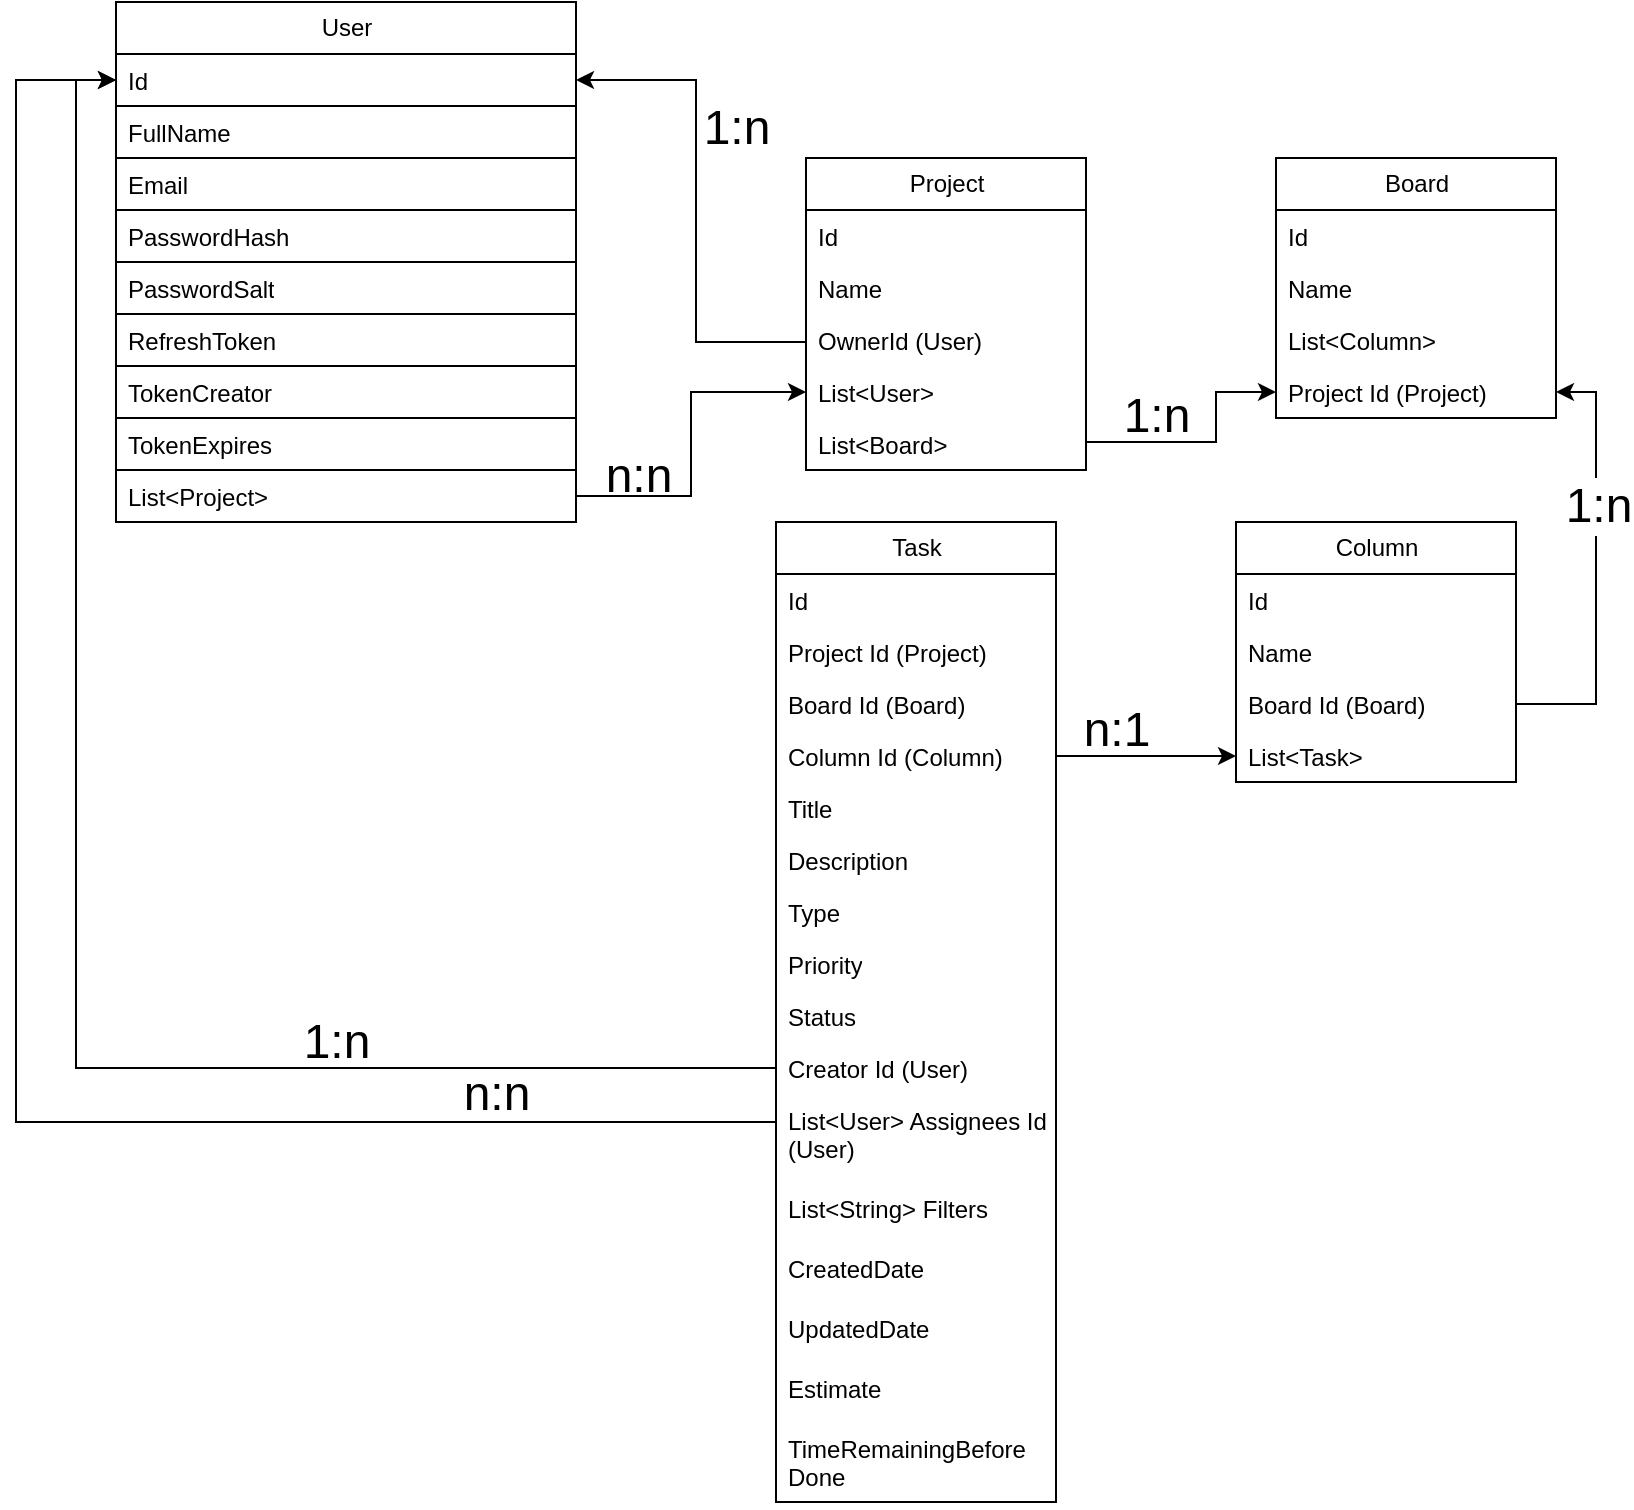 <mxfile version="20.8.16" type="device"><diagram name="Page-1" id="KJjdJIW_h6judcdQRTfZ"><mxGraphModel dx="1098" dy="828" grid="1" gridSize="10" guides="1" tooltips="1" connect="1" arrows="1" fold="1" page="1" pageScale="1" pageWidth="850" pageHeight="1100" math="0" shadow="0"><root><mxCell id="0"/><mxCell id="1" parent="0"/><mxCell id="Azxtg56yT3n8vb0oQffi-2" value="User" style="swimlane;fontStyle=0;childLayout=stackLayout;horizontal=1;startSize=26;fillColor=none;horizontalStack=0;resizeParent=1;resizeParentMax=0;resizeLast=0;collapsible=1;marginBottom=0;html=1;swimlaneFillColor=none;" parent="1" vertex="1"><mxGeometry x="80" y="50" width="230" height="260" as="geometry"/></mxCell><mxCell id="Azxtg56yT3n8vb0oQffi-3" value="Id" style="text;strokeColor=default;fillColor=none;align=left;verticalAlign=top;spacingLeft=4;spacingRight=4;overflow=hidden;rotatable=0;points=[[0,0.5],[1,0.5]];portConstraint=eastwest;whiteSpace=wrap;html=1;" parent="Azxtg56yT3n8vb0oQffi-2" vertex="1"><mxGeometry y="26" width="230" height="26" as="geometry"/></mxCell><mxCell id="Azxtg56yT3n8vb0oQffi-4" value="FullName" style="text;strokeColor=default;fillColor=none;align=left;verticalAlign=top;spacingLeft=4;spacingRight=4;overflow=hidden;rotatable=0;points=[[0,0.5],[1,0.5]];portConstraint=eastwest;whiteSpace=wrap;html=1;" parent="Azxtg56yT3n8vb0oQffi-2" vertex="1"><mxGeometry y="52" width="230" height="26" as="geometry"/></mxCell><mxCell id="Azxtg56yT3n8vb0oQffi-5" value="Email" style="text;strokeColor=default;fillColor=none;align=left;verticalAlign=top;spacingLeft=4;spacingRight=4;overflow=hidden;rotatable=0;points=[[0,0.5],[1,0.5]];portConstraint=eastwest;whiteSpace=wrap;html=1;" parent="Azxtg56yT3n8vb0oQffi-2" vertex="1"><mxGeometry y="78" width="230" height="26" as="geometry"/></mxCell><mxCell id="Azxtg56yT3n8vb0oQffi-7" value="PasswordHash" style="text;strokeColor=default;fillColor=none;align=left;verticalAlign=top;spacingLeft=4;spacingRight=4;overflow=hidden;rotatable=0;points=[[0,0.5],[1,0.5]];portConstraint=eastwest;whiteSpace=wrap;html=1;" parent="Azxtg56yT3n8vb0oQffi-2" vertex="1"><mxGeometry y="104" width="230" height="26" as="geometry"/></mxCell><mxCell id="Azxtg56yT3n8vb0oQffi-8" value="PasswordSalt" style="text;strokeColor=none;fillColor=none;align=left;verticalAlign=top;spacingLeft=4;spacingRight=4;overflow=hidden;rotatable=0;points=[[0,0.5],[1,0.5]];portConstraint=eastwest;whiteSpace=wrap;html=1;" parent="Azxtg56yT3n8vb0oQffi-2" vertex="1"><mxGeometry y="130" width="230" height="26" as="geometry"/></mxCell><mxCell id="Azxtg56yT3n8vb0oQffi-9" value="RefreshToken" style="text;strokeColor=default;fillColor=none;align=left;verticalAlign=top;spacingLeft=4;spacingRight=4;overflow=hidden;rotatable=0;points=[[0,0.5],[1,0.5]];portConstraint=eastwest;whiteSpace=wrap;html=1;" parent="Azxtg56yT3n8vb0oQffi-2" vertex="1"><mxGeometry y="156" width="230" height="26" as="geometry"/></mxCell><mxCell id="Azxtg56yT3n8vb0oQffi-10" value="TokenCreator" style="text;strokeColor=default;fillColor=none;align=left;verticalAlign=top;spacingLeft=4;spacingRight=4;overflow=hidden;rotatable=0;points=[[0,0.5],[1,0.5]];portConstraint=eastwest;whiteSpace=wrap;html=1;" parent="Azxtg56yT3n8vb0oQffi-2" vertex="1"><mxGeometry y="182" width="230" height="26" as="geometry"/></mxCell><mxCell id="Azxtg56yT3n8vb0oQffi-11" value="TokenExpires" style="text;strokeColor=default;fillColor=none;align=left;verticalAlign=top;spacingLeft=4;spacingRight=4;overflow=hidden;rotatable=0;points=[[0,0.5],[1,0.5]];portConstraint=eastwest;whiteSpace=wrap;html=1;" parent="Azxtg56yT3n8vb0oQffi-2" vertex="1"><mxGeometry y="208" width="230" height="26" as="geometry"/></mxCell><mxCell id="Azxtg56yT3n8vb0oQffi-16" value="List&amp;lt;Project&amp;gt;" style="text;strokeColor=none;fillColor=none;align=left;verticalAlign=top;spacingLeft=4;spacingRight=4;overflow=hidden;rotatable=0;points=[[0,0.5],[1,0.5]];portConstraint=eastwest;whiteSpace=wrap;html=1;" parent="Azxtg56yT3n8vb0oQffi-2" vertex="1"><mxGeometry y="234" width="230" height="26" as="geometry"/></mxCell><mxCell id="Azxtg56yT3n8vb0oQffi-12" value="&lt;div&gt;Project&lt;/div&gt;" style="swimlane;fontStyle=0;childLayout=stackLayout;horizontal=1;startSize=26;fillColor=none;horizontalStack=0;resizeParent=1;resizeParentMax=0;resizeLast=0;collapsible=1;marginBottom=0;html=1;" parent="1" vertex="1"><mxGeometry x="425" y="128" width="140" height="156" as="geometry"/></mxCell><mxCell id="Azxtg56yT3n8vb0oQffi-38" value="Id" style="text;strokeColor=none;fillColor=none;align=left;verticalAlign=top;spacingLeft=4;spacingRight=4;overflow=hidden;rotatable=0;points=[[0,0.5],[1,0.5]];portConstraint=eastwest;whiteSpace=wrap;html=1;" parent="Azxtg56yT3n8vb0oQffi-12" vertex="1"><mxGeometry y="26" width="140" height="26" as="geometry"/></mxCell><mxCell id="XmcwFZjpIakVoe4biRxp-2" value="Name" style="text;strokeColor=none;fillColor=none;align=left;verticalAlign=top;spacingLeft=4;spacingRight=4;overflow=hidden;rotatable=0;points=[[0,0.5],[1,0.5]];portConstraint=eastwest;whiteSpace=wrap;html=1;" vertex="1" parent="Azxtg56yT3n8vb0oQffi-12"><mxGeometry y="52" width="140" height="26" as="geometry"/></mxCell><mxCell id="Azxtg56yT3n8vb0oQffi-15" value="&lt;div&gt;OwnerId (User)&lt;/div&gt;&lt;div&gt;&lt;br&gt;&lt;/div&gt;" style="text;strokeColor=none;fillColor=none;align=left;verticalAlign=top;spacingLeft=4;spacingRight=4;overflow=hidden;rotatable=0;points=[[0,0.5],[1,0.5]];portConstraint=eastwest;whiteSpace=wrap;html=1;" parent="Azxtg56yT3n8vb0oQffi-12" vertex="1"><mxGeometry y="78" width="140" height="26" as="geometry"/></mxCell><mxCell id="Azxtg56yT3n8vb0oQffi-13" value="List&amp;lt;User&amp;gt;" style="text;strokeColor=none;fillColor=none;align=left;verticalAlign=top;spacingLeft=4;spacingRight=4;overflow=hidden;rotatable=0;points=[[0,0.5],[1,0.5]];portConstraint=eastwest;whiteSpace=wrap;html=1;" parent="Azxtg56yT3n8vb0oQffi-12" vertex="1"><mxGeometry y="104" width="140" height="26" as="geometry"/></mxCell><mxCell id="Azxtg56yT3n8vb0oQffi-14" value="List&amp;lt;Board&amp;gt;" style="text;strokeColor=none;fillColor=none;align=left;verticalAlign=top;spacingLeft=4;spacingRight=4;overflow=hidden;rotatable=0;points=[[0,0.5],[1,0.5]];portConstraint=eastwest;whiteSpace=wrap;html=1;" parent="Azxtg56yT3n8vb0oQffi-12" vertex="1"><mxGeometry y="130" width="140" height="26" as="geometry"/></mxCell><mxCell id="Azxtg56yT3n8vb0oQffi-17" style="edgeStyle=orthogonalEdgeStyle;rounded=0;orthogonalLoop=1;jettySize=auto;html=1;entryX=0;entryY=0.5;entryDx=0;entryDy=0;" parent="1" source="Azxtg56yT3n8vb0oQffi-16" target="Azxtg56yT3n8vb0oQffi-13" edge="1"><mxGeometry relative="1" as="geometry"/></mxCell><mxCell id="Azxtg56yT3n8vb0oQffi-19" value="&lt;div style=&quot;font-size: 28px;&quot;&gt;&lt;font style=&quot;font-size: 28px;&quot;&gt;&lt;font style=&quot;font-size: 27px;&quot;&gt;&lt;font style=&quot;font-size: 26px;&quot;&gt;&lt;font style=&quot;font-size: 25px;&quot;&gt;&lt;font style=&quot;font-size: 24px;&quot;&gt;n:n&lt;/font&gt;&lt;/font&gt;&lt;/font&gt;&lt;/font&gt;&lt;/font&gt;&lt;/div&gt;" style="edgeLabel;html=1;align=center;verticalAlign=middle;resizable=0;points=[];fontSize=29;labelBackgroundColor=none;" parent="Azxtg56yT3n8vb0oQffi-17" vertex="1" connectable="0"><mxGeometry x="0.278" y="4" relative="1" as="geometry"><mxPoint x="-23" y="37" as="offset"/></mxGeometry></mxCell><mxCell id="Azxtg56yT3n8vb0oQffi-20" style="edgeStyle=orthogonalEdgeStyle;rounded=0;orthogonalLoop=1;jettySize=auto;html=1;fontSize=29;exitX=0;exitY=0.5;exitDx=0;exitDy=0;" parent="1" source="Azxtg56yT3n8vb0oQffi-15" target="Azxtg56yT3n8vb0oQffi-3" edge="1"><mxGeometry relative="1" as="geometry"><Array as="points"><mxPoint x="425" y="220"/><mxPoint x="370" y="220"/><mxPoint x="370" y="89"/></Array></mxGeometry></mxCell><mxCell id="Azxtg56yT3n8vb0oQffi-21" value="&lt;div style=&quot;font-size: 28px;&quot;&gt;&lt;font style=&quot;font-size: 28px;&quot;&gt;&lt;font style=&quot;font-size: 27px;&quot;&gt;&lt;font style=&quot;font-size: 26px;&quot;&gt;&lt;font style=&quot;font-size: 25px;&quot;&gt;&lt;font style=&quot;font-size: 24px;&quot;&gt;1:n&lt;/font&gt;&lt;/font&gt;&lt;/font&gt;&lt;/font&gt;&lt;/font&gt;&lt;/div&gt;" style="edgeLabel;html=1;align=center;verticalAlign=middle;resizable=0;points=[];fontSize=29;labelBackgroundColor=none;" parent="Azxtg56yT3n8vb0oQffi-20" vertex="1" connectable="0"><mxGeometry x="0.226" y="-4" relative="1" as="geometry"><mxPoint x="16" y="-14" as="offset"/></mxGeometry></mxCell><mxCell id="Azxtg56yT3n8vb0oQffi-34" value="&lt;div&gt;Column&lt;/div&gt;" style="swimlane;fontStyle=0;childLayout=stackLayout;horizontal=1;startSize=26;fillColor=none;horizontalStack=0;resizeParent=1;resizeParentMax=0;resizeLast=0;collapsible=1;marginBottom=0;html=1;strokeColor=default;fontSize=12;" parent="1" vertex="1"><mxGeometry x="640" y="310" width="140" height="130" as="geometry"/></mxCell><mxCell id="Azxtg56yT3n8vb0oQffi-36" value="Id" style="text;strokeColor=none;fillColor=none;align=left;verticalAlign=top;spacingLeft=4;spacingRight=4;overflow=hidden;rotatable=0;points=[[0,0.5],[1,0.5]];portConstraint=eastwest;whiteSpace=wrap;html=1;fontSize=12;" parent="Azxtg56yT3n8vb0oQffi-34" vertex="1"><mxGeometry y="26" width="140" height="26" as="geometry"/></mxCell><mxCell id="Azxtg56yT3n8vb0oQffi-45" value="Name" style="text;strokeColor=none;fillColor=none;align=left;verticalAlign=top;spacingLeft=4;spacingRight=4;overflow=hidden;rotatable=0;points=[[0,0.5],[1,0.5]];portConstraint=eastwest;whiteSpace=wrap;html=1;fontSize=12;" parent="Azxtg56yT3n8vb0oQffi-34" vertex="1"><mxGeometry y="52" width="140" height="26" as="geometry"/></mxCell><mxCell id="Azxtg56yT3n8vb0oQffi-35" value="&lt;div&gt;Board Id (Board)&lt;/div&gt;" style="text;strokeColor=none;fillColor=none;align=left;verticalAlign=top;spacingLeft=4;spacingRight=4;overflow=hidden;rotatable=0;points=[[0,0.5],[1,0.5]];portConstraint=eastwest;whiteSpace=wrap;html=1;fontSize=12;" parent="Azxtg56yT3n8vb0oQffi-34" vertex="1"><mxGeometry y="78" width="140" height="26" as="geometry"/></mxCell><mxCell id="Azxtg56yT3n8vb0oQffi-37" value="List&amp;lt;Task&amp;gt;" style="text;strokeColor=none;fillColor=none;align=left;verticalAlign=top;spacingLeft=4;spacingRight=4;overflow=hidden;rotatable=0;points=[[0,0.5],[1,0.5]];portConstraint=eastwest;whiteSpace=wrap;html=1;fontSize=12;" parent="Azxtg56yT3n8vb0oQffi-34" vertex="1"><mxGeometry y="104" width="140" height="26" as="geometry"/></mxCell><mxCell id="Azxtg56yT3n8vb0oQffi-39" value="Board" style="swimlane;fontStyle=0;childLayout=stackLayout;horizontal=1;startSize=26;fillColor=none;horizontalStack=0;resizeParent=1;resizeParentMax=0;resizeLast=0;collapsible=1;marginBottom=0;html=1;strokeColor=default;fontSize=12;" parent="1" vertex="1"><mxGeometry x="660" y="128" width="140" height="130" as="geometry"/></mxCell><mxCell id="Azxtg56yT3n8vb0oQffi-40" value="Id" style="text;strokeColor=none;fillColor=none;align=left;verticalAlign=top;spacingLeft=4;spacingRight=4;overflow=hidden;rotatable=0;points=[[0,0.5],[1,0.5]];portConstraint=eastwest;whiteSpace=wrap;html=1;fontSize=12;" parent="Azxtg56yT3n8vb0oQffi-39" vertex="1"><mxGeometry y="26" width="140" height="26" as="geometry"/></mxCell><mxCell id="Azxtg56yT3n8vb0oQffi-41" value="Name" style="text;strokeColor=none;fillColor=none;align=left;verticalAlign=top;spacingLeft=4;spacingRight=4;overflow=hidden;rotatable=0;points=[[0,0.5],[1,0.5]];portConstraint=eastwest;whiteSpace=wrap;html=1;fontSize=12;" parent="Azxtg56yT3n8vb0oQffi-39" vertex="1"><mxGeometry y="52" width="140" height="26" as="geometry"/></mxCell><mxCell id="Azxtg56yT3n8vb0oQffi-42" value="List&amp;lt;Column&amp;gt;" style="text;strokeColor=none;fillColor=none;align=left;verticalAlign=top;spacingLeft=4;spacingRight=4;overflow=hidden;rotatable=0;points=[[0,0.5],[1,0.5]];portConstraint=eastwest;whiteSpace=wrap;html=1;fontSize=12;" parent="Azxtg56yT3n8vb0oQffi-39" vertex="1"><mxGeometry y="78" width="140" height="26" as="geometry"/></mxCell><mxCell id="Azxtg56yT3n8vb0oQffi-43" value="Project Id (Project)" style="text;strokeColor=none;fillColor=none;align=left;verticalAlign=top;spacingLeft=4;spacingRight=4;overflow=hidden;rotatable=0;points=[[0,0.5],[1,0.5]];portConstraint=eastwest;whiteSpace=wrap;html=1;fontSize=12;" parent="Azxtg56yT3n8vb0oQffi-39" vertex="1"><mxGeometry y="104" width="140" height="26" as="geometry"/></mxCell><mxCell id="Azxtg56yT3n8vb0oQffi-44" style="edgeStyle=orthogonalEdgeStyle;rounded=0;orthogonalLoop=1;jettySize=auto;html=1;entryX=0;entryY=0.5;entryDx=0;entryDy=0;fontSize=12;" parent="1" source="Azxtg56yT3n8vb0oQffi-14" target="Azxtg56yT3n8vb0oQffi-43" edge="1"><mxGeometry relative="1" as="geometry"><Array as="points"><mxPoint x="630" y="270"/><mxPoint x="630" y="245"/></Array></mxGeometry></mxCell><mxCell id="Azxtg56yT3n8vb0oQffi-46" value="&lt;font style=&quot;font-size: 29px;&quot;&gt;&lt;font style=&quot;font-size: 29px;&quot;&gt;&lt;font style=&quot;font-size: 29px;&quot;&gt;&lt;font style=&quot;font-size: 29px;&quot;&gt;&lt;font style=&quot;font-size: 29px;&quot;&gt;&lt;font style=&quot;font-size: 29px;&quot;&gt;&lt;font style=&quot;font-size: 29px;&quot;&gt;&lt;font style=&quot;font-size: 29px;&quot;&gt;&lt;font style=&quot;font-size: 29px;&quot;&gt;&lt;font style=&quot;font-size: 29px;&quot;&gt;&lt;font style=&quot;font-size: 29px;&quot;&gt;&lt;font style=&quot;font-size: 29px;&quot;&gt;&lt;font style=&quot;font-size: 29px;&quot;&gt;&lt;font style=&quot;font-size: 29px;&quot;&gt;&lt;font style=&quot;font-size: 29px;&quot;&gt;&lt;font style=&quot;font-size: 29px;&quot;&gt;&lt;font style=&quot;font-size: 29px;&quot;&gt;&lt;font style=&quot;font-size: 29px;&quot;&gt;&lt;font style=&quot;font-size: 29px;&quot;&gt;&lt;font style=&quot;font-size: 29px;&quot;&gt;&lt;font style=&quot;font-size: 29px;&quot;&gt;&lt;font style=&quot;font-size: 29px;&quot;&gt;&lt;font style=&quot;font-size: 28px;&quot;&gt;&lt;font style=&quot;font-size: 27px;&quot;&gt;&lt;font style=&quot;font-size: 26px;&quot;&gt;&lt;font style=&quot;font-size: 25px;&quot;&gt;&lt;font style=&quot;font-size: 24px;&quot;&gt;1:n&lt;/font&gt;&lt;/font&gt;&lt;/font&gt;&lt;/font&gt;&lt;/font&gt;&lt;/font&gt;&lt;/font&gt;&lt;/font&gt;&lt;/font&gt;&lt;/font&gt;&lt;/font&gt;&lt;/font&gt;&lt;/font&gt;&lt;/font&gt;&lt;/font&gt;&lt;/font&gt;&lt;/font&gt;&lt;/font&gt;&lt;/font&gt;&lt;/font&gt;&lt;/font&gt;&lt;/font&gt;&lt;/font&gt;&lt;/font&gt;&lt;/font&gt;&lt;/font&gt;&lt;/font&gt;" style="edgeLabel;html=1;align=center;verticalAlign=middle;resizable=0;points=[];fontSize=12;labelBackgroundColor=none;" parent="Azxtg56yT3n8vb0oQffi-44" vertex="1" connectable="0"><mxGeometry x="-0.234" y="-4" relative="1" as="geometry"><mxPoint x="-11" y="-19" as="offset"/></mxGeometry></mxCell><mxCell id="Azxtg56yT3n8vb0oQffi-47" style="edgeStyle=orthogonalEdgeStyle;rounded=0;orthogonalLoop=1;jettySize=auto;html=1;entryX=1;entryY=0.5;entryDx=0;entryDy=0;fontSize=24;" parent="1" source="Azxtg56yT3n8vb0oQffi-35" target="Azxtg56yT3n8vb0oQffi-43" edge="1"><mxGeometry relative="1" as="geometry"/></mxCell><mxCell id="Azxtg56yT3n8vb0oQffi-48" value="1:n" style="edgeLabel;html=1;align=center;verticalAlign=middle;resizable=0;points=[];fontSize=24;" parent="Azxtg56yT3n8vb0oQffi-47" vertex="1" connectable="0"><mxGeometry x="0.286" y="-1" relative="1" as="geometry"><mxPoint as="offset"/></mxGeometry></mxCell><mxCell id="Azxtg56yT3n8vb0oQffi-53" value="Task" style="swimlane;fontStyle=0;childLayout=stackLayout;horizontal=1;startSize=26;fillColor=none;horizontalStack=0;resizeParent=1;resizeParentMax=0;resizeLast=0;collapsible=1;marginBottom=0;html=1;labelBackgroundColor=none;strokeColor=default;fontSize=12;" parent="1" vertex="1"><mxGeometry x="410" y="310" width="140" height="490" as="geometry"><mxRectangle x="410" y="310" width="70" height="30" as="alternateBounds"/></mxGeometry></mxCell><mxCell id="Azxtg56yT3n8vb0oQffi-54" value="Id" style="text;strokeColor=none;fillColor=none;align=left;verticalAlign=top;spacingLeft=4;spacingRight=4;overflow=hidden;rotatable=0;points=[[0,0.5],[1,0.5]];portConstraint=eastwest;whiteSpace=wrap;html=1;fontSize=12;" parent="Azxtg56yT3n8vb0oQffi-53" vertex="1"><mxGeometry y="26" width="140" height="26" as="geometry"/></mxCell><mxCell id="7yI3P6dyrY7n3SA4VoUg-3" value="Project Id (Project)" style="text;strokeColor=none;fillColor=none;align=left;verticalAlign=top;spacingLeft=4;spacingRight=4;overflow=hidden;rotatable=0;points=[[0,0.5],[1,0.5]];portConstraint=eastwest;whiteSpace=wrap;html=1;fontSize=12;" parent="Azxtg56yT3n8vb0oQffi-53" vertex="1"><mxGeometry y="52" width="140" height="26" as="geometry"/></mxCell><mxCell id="7yI3P6dyrY7n3SA4VoUg-2" value="Board Id (Board)" style="text;strokeColor=none;fillColor=none;align=left;verticalAlign=top;spacingLeft=4;spacingRight=4;overflow=hidden;rotatable=0;points=[[0,0.5],[1,0.5]];portConstraint=eastwest;whiteSpace=wrap;html=1;fontSize=12;" parent="Azxtg56yT3n8vb0oQffi-53" vertex="1"><mxGeometry y="78" width="140" height="26" as="geometry"/></mxCell><mxCell id="Azxtg56yT3n8vb0oQffi-57" value="Column Id (Column)" style="text;strokeColor=none;fillColor=none;align=left;verticalAlign=top;spacingLeft=4;spacingRight=4;overflow=hidden;rotatable=0;points=[[0,0.5],[1,0.5]];portConstraint=eastwest;whiteSpace=wrap;html=1;fontSize=12;" parent="Azxtg56yT3n8vb0oQffi-53" vertex="1"><mxGeometry y="104" width="140" height="26" as="geometry"/></mxCell><mxCell id="Azxtg56yT3n8vb0oQffi-55" value="Title" style="text;strokeColor=none;fillColor=none;align=left;verticalAlign=top;spacingLeft=4;spacingRight=4;overflow=hidden;rotatable=0;points=[[0,0.5],[1,0.5]];portConstraint=eastwest;whiteSpace=wrap;html=1;fontSize=12;" parent="Azxtg56yT3n8vb0oQffi-53" vertex="1"><mxGeometry y="130" width="140" height="26" as="geometry"/></mxCell><mxCell id="Azxtg56yT3n8vb0oQffi-62" value="Description" style="text;strokeColor=none;fillColor=none;align=left;verticalAlign=top;spacingLeft=4;spacingRight=4;overflow=hidden;rotatable=0;points=[[0,0.5],[1,0.5]];portConstraint=eastwest;whiteSpace=wrap;html=1;fontSize=12;" parent="Azxtg56yT3n8vb0oQffi-53" vertex="1"><mxGeometry y="156" width="140" height="26" as="geometry"/></mxCell><mxCell id="Azxtg56yT3n8vb0oQffi-56" value="Type" style="text;strokeColor=none;fillColor=none;align=left;verticalAlign=top;spacingLeft=4;spacingRight=4;overflow=hidden;rotatable=0;points=[[0,0.5],[1,0.5]];portConstraint=eastwest;whiteSpace=wrap;html=1;fontSize=12;" parent="Azxtg56yT3n8vb0oQffi-53" vertex="1"><mxGeometry y="182" width="140" height="26" as="geometry"/></mxCell><mxCell id="Azxtg56yT3n8vb0oQffi-60" value="Priority" style="text;strokeColor=none;fillColor=none;align=left;verticalAlign=top;spacingLeft=4;spacingRight=4;overflow=hidden;rotatable=0;points=[[0,0.5],[1,0.5]];portConstraint=eastwest;whiteSpace=wrap;html=1;fontSize=12;" parent="Azxtg56yT3n8vb0oQffi-53" vertex="1"><mxGeometry y="208" width="140" height="26" as="geometry"/></mxCell><mxCell id="Azxtg56yT3n8vb0oQffi-61" value="Status" style="text;strokeColor=none;fillColor=none;align=left;verticalAlign=top;spacingLeft=4;spacingRight=4;overflow=hidden;rotatable=0;points=[[0,0.5],[1,0.5]];portConstraint=eastwest;whiteSpace=wrap;html=1;fontSize=12;" parent="Azxtg56yT3n8vb0oQffi-53" vertex="1"><mxGeometry y="234" width="140" height="26" as="geometry"/></mxCell><mxCell id="Azxtg56yT3n8vb0oQffi-63" value="Creator Id (User)" style="text;strokeColor=none;fillColor=none;align=left;verticalAlign=top;spacingLeft=4;spacingRight=4;overflow=hidden;rotatable=0;points=[[0,0.5],[1,0.5]];portConstraint=eastwest;whiteSpace=wrap;html=1;fontSize=12;" parent="Azxtg56yT3n8vb0oQffi-53" vertex="1"><mxGeometry y="260" width="140" height="26" as="geometry"/></mxCell><mxCell id="7yI3P6dyrY7n3SA4VoUg-5" value="List&amp;lt;User&amp;gt; Assignees Id (User)" style="text;strokeColor=none;fillColor=none;align=left;verticalAlign=top;spacingLeft=4;spacingRight=4;overflow=hidden;rotatable=0;points=[[0,0.5],[1,0.5]];portConstraint=eastwest;whiteSpace=wrap;html=1;fontSize=12;" parent="Azxtg56yT3n8vb0oQffi-53" vertex="1"><mxGeometry y="286" width="140" height="44" as="geometry"/></mxCell><mxCell id="7yI3P6dyrY7n3SA4VoUg-9" value="List&amp;lt;String&amp;gt; Filters" style="text;strokeColor=none;fillColor=none;align=left;verticalAlign=top;spacingLeft=4;spacingRight=4;overflow=hidden;rotatable=0;points=[[0,0.5],[1,0.5]];portConstraint=eastwest;whiteSpace=wrap;html=1;fontSize=12;" parent="Azxtg56yT3n8vb0oQffi-53" vertex="1"><mxGeometry y="330" width="140" height="30" as="geometry"/></mxCell><mxCell id="7yI3P6dyrY7n3SA4VoUg-10" value="CreatedDate" style="text;strokeColor=none;fillColor=none;align=left;verticalAlign=top;spacingLeft=4;spacingRight=4;overflow=hidden;rotatable=0;points=[[0,0.5],[1,0.5]];portConstraint=eastwest;whiteSpace=wrap;html=1;fontSize=12;" parent="Azxtg56yT3n8vb0oQffi-53" vertex="1"><mxGeometry y="360" width="140" height="30" as="geometry"/></mxCell><mxCell id="7yI3P6dyrY7n3SA4VoUg-11" value="UpdatedDate" style="text;strokeColor=none;fillColor=none;align=left;verticalAlign=top;spacingLeft=4;spacingRight=4;overflow=hidden;rotatable=0;points=[[0,0.5],[1,0.5]];portConstraint=eastwest;whiteSpace=wrap;html=1;fontSize=12;" parent="Azxtg56yT3n8vb0oQffi-53" vertex="1"><mxGeometry y="390" width="140" height="30" as="geometry"/></mxCell><mxCell id="7yI3P6dyrY7n3SA4VoUg-12" value="Estimate" style="text;strokeColor=none;fillColor=none;align=left;verticalAlign=top;spacingLeft=4;spacingRight=4;overflow=hidden;rotatable=0;points=[[0,0.5],[1,0.5]];portConstraint=eastwest;whiteSpace=wrap;html=1;fontSize=12;" parent="Azxtg56yT3n8vb0oQffi-53" vertex="1"><mxGeometry y="420" width="140" height="30" as="geometry"/></mxCell><mxCell id="7yI3P6dyrY7n3SA4VoUg-13" value="TimeRemainingBefore&lt;br&gt;Done" style="text;strokeColor=none;fillColor=none;align=left;verticalAlign=top;spacingLeft=4;spacingRight=4;overflow=hidden;rotatable=0;points=[[0,0.5],[1,0.5]];portConstraint=eastwest;whiteSpace=wrap;html=1;fontSize=12;" parent="Azxtg56yT3n8vb0oQffi-53" vertex="1"><mxGeometry y="450" width="140" height="40" as="geometry"/></mxCell><mxCell id="Azxtg56yT3n8vb0oQffi-58" style="edgeStyle=orthogonalEdgeStyle;rounded=0;orthogonalLoop=1;jettySize=auto;html=1;entryX=0;entryY=0.5;entryDx=0;entryDy=0;fontSize=12;" parent="1" source="Azxtg56yT3n8vb0oQffi-57" target="Azxtg56yT3n8vb0oQffi-37" edge="1"><mxGeometry relative="1" as="geometry"/></mxCell><mxCell id="Azxtg56yT3n8vb0oQffi-59" value="&lt;font style=&quot;font-size: 13px;&quot;&gt;&lt;font style=&quot;font-size: 14px;&quot;&gt;&lt;font style=&quot;font-size: 15px;&quot;&gt;&lt;font style=&quot;font-size: 16px;&quot;&gt;&lt;font style=&quot;font-size: 17px;&quot;&gt;&lt;font style=&quot;font-size: 18px;&quot;&gt;&lt;font style=&quot;font-size: 19px;&quot;&gt;&lt;font style=&quot;font-size: 20px;&quot;&gt;&lt;font style=&quot;font-size: 21px;&quot;&gt;&lt;font style=&quot;font-size: 22px;&quot;&gt;&lt;font style=&quot;font-size: 23px;&quot;&gt;&lt;font style=&quot;font-size: 24px;&quot;&gt;&lt;font style=&quot;font-size: 25px;&quot;&gt;&lt;font style=&quot;font-size: 24px;&quot;&gt;n:1&lt;/font&gt;&lt;/font&gt;&lt;/font&gt;&lt;/font&gt;&lt;/font&gt;&lt;/font&gt;&lt;/font&gt;&lt;/font&gt;&lt;/font&gt;&lt;/font&gt;&lt;/font&gt;&lt;/font&gt;&lt;/font&gt;&lt;/font&gt;" style="edgeLabel;html=1;align=center;verticalAlign=middle;resizable=0;points=[];fontSize=12;labelBackgroundColor=none;" parent="Azxtg56yT3n8vb0oQffi-58" vertex="1" connectable="0"><mxGeometry x="-0.35" y="-2" relative="1" as="geometry"><mxPoint y="-16" as="offset"/></mxGeometry></mxCell><mxCell id="7yI3P6dyrY7n3SA4VoUg-4" style="edgeStyle=orthogonalEdgeStyle;rounded=0;orthogonalLoop=1;jettySize=auto;html=1;entryX=0;entryY=0.5;entryDx=0;entryDy=0;" parent="1" source="Azxtg56yT3n8vb0oQffi-63" target="Azxtg56yT3n8vb0oQffi-3" edge="1"><mxGeometry relative="1" as="geometry"><Array as="points"><mxPoint x="60" y="583"/><mxPoint x="60" y="89"/></Array></mxGeometry></mxCell><mxCell id="7yI3P6dyrY7n3SA4VoUg-7" value="&lt;font style=&quot;font-size: 24px;&quot;&gt;1:n&lt;/font&gt;" style="edgeLabel;html=1;align=center;verticalAlign=middle;resizable=0;points=[];labelBackgroundColor=none;" parent="7yI3P6dyrY7n3SA4VoUg-4" vertex="1" connectable="0"><mxGeometry x="-0.481" y="-4" relative="1" as="geometry"><mxPoint x="4" y="-9" as="offset"/></mxGeometry></mxCell><mxCell id="7yI3P6dyrY7n3SA4VoUg-6" style="edgeStyle=orthogonalEdgeStyle;rounded=0;orthogonalLoop=1;jettySize=auto;html=1;entryX=0;entryY=0.5;entryDx=0;entryDy=0;" parent="1" source="7yI3P6dyrY7n3SA4VoUg-5" target="Azxtg56yT3n8vb0oQffi-3" edge="1"><mxGeometry relative="1" as="geometry"><Array as="points"><mxPoint x="30" y="610"/><mxPoint x="30" y="89"/></Array></mxGeometry></mxCell><mxCell id="7yI3P6dyrY7n3SA4VoUg-8" value="n:n" style="edgeLabel;html=1;align=center;verticalAlign=middle;resizable=0;points=[];fontSize=24;labelBackgroundColor=none;" parent="7yI3P6dyrY7n3SA4VoUg-6" vertex="1" connectable="0"><mxGeometry x="-0.697" y="-3" relative="1" as="geometry"><mxPoint x="4" y="-11" as="offset"/></mxGeometry></mxCell></root></mxGraphModel></diagram></mxfile>